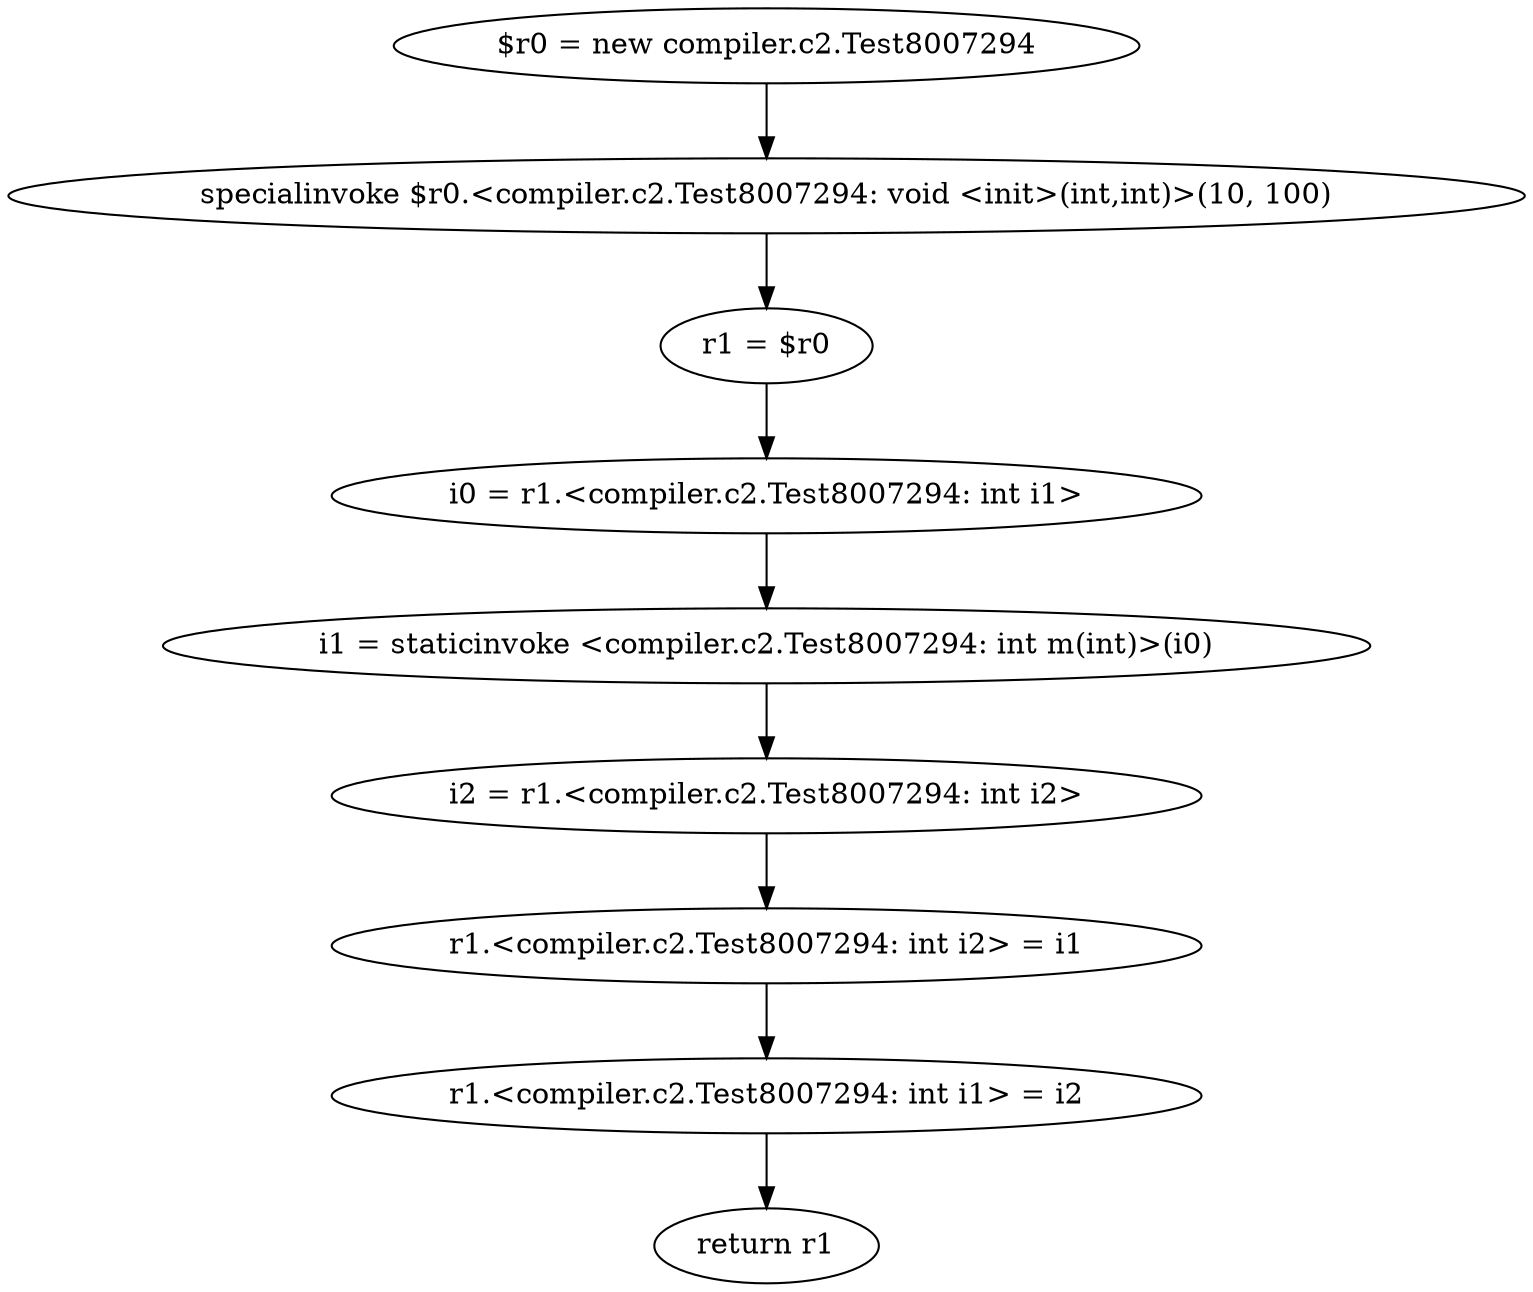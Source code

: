 digraph "unitGraph" {
    "$r0 = new compiler.c2.Test8007294"
    "specialinvoke $r0.<compiler.c2.Test8007294: void <init>(int,int)>(10, 100)"
    "r1 = $r0"
    "i0 = r1.<compiler.c2.Test8007294: int i1>"
    "i1 = staticinvoke <compiler.c2.Test8007294: int m(int)>(i0)"
    "i2 = r1.<compiler.c2.Test8007294: int i2>"
    "r1.<compiler.c2.Test8007294: int i2> = i1"
    "r1.<compiler.c2.Test8007294: int i1> = i2"
    "return r1"
    "$r0 = new compiler.c2.Test8007294"->"specialinvoke $r0.<compiler.c2.Test8007294: void <init>(int,int)>(10, 100)";
    "specialinvoke $r0.<compiler.c2.Test8007294: void <init>(int,int)>(10, 100)"->"r1 = $r0";
    "r1 = $r0"->"i0 = r1.<compiler.c2.Test8007294: int i1>";
    "i0 = r1.<compiler.c2.Test8007294: int i1>"->"i1 = staticinvoke <compiler.c2.Test8007294: int m(int)>(i0)";
    "i1 = staticinvoke <compiler.c2.Test8007294: int m(int)>(i0)"->"i2 = r1.<compiler.c2.Test8007294: int i2>";
    "i2 = r1.<compiler.c2.Test8007294: int i2>"->"r1.<compiler.c2.Test8007294: int i2> = i1";
    "r1.<compiler.c2.Test8007294: int i2> = i1"->"r1.<compiler.c2.Test8007294: int i1> = i2";
    "r1.<compiler.c2.Test8007294: int i1> = i2"->"return r1";
}
